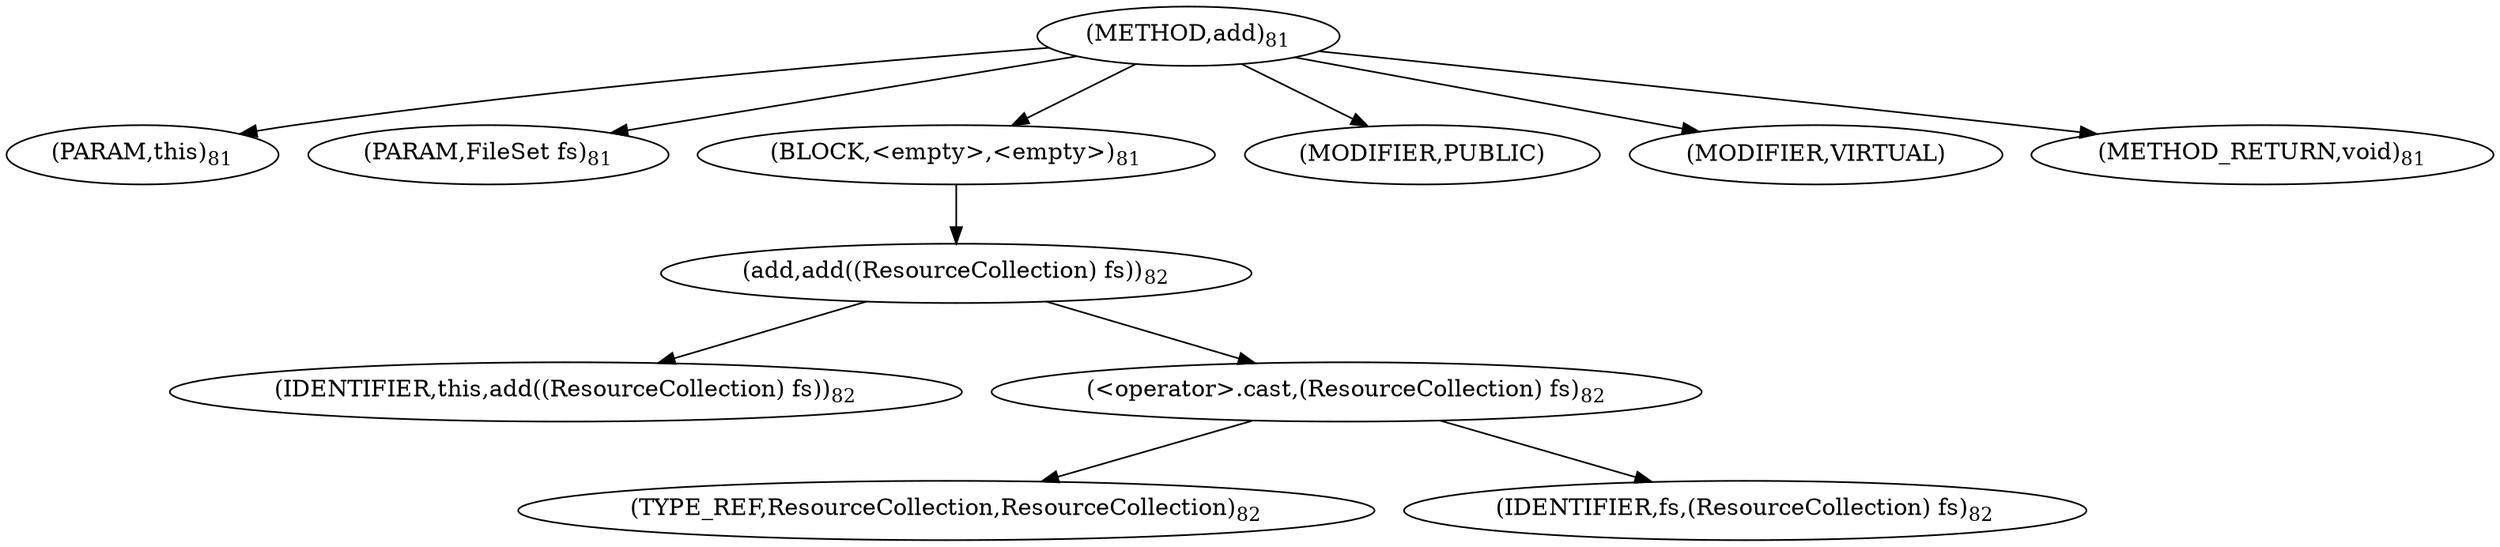 digraph "add" {  
"198" [label = <(METHOD,add)<SUB>81</SUB>> ]
"8" [label = <(PARAM,this)<SUB>81</SUB>> ]
"199" [label = <(PARAM,FileSet fs)<SUB>81</SUB>> ]
"200" [label = <(BLOCK,&lt;empty&gt;,&lt;empty&gt;)<SUB>81</SUB>> ]
"201" [label = <(add,add((ResourceCollection) fs))<SUB>82</SUB>> ]
"7" [label = <(IDENTIFIER,this,add((ResourceCollection) fs))<SUB>82</SUB>> ]
"202" [label = <(&lt;operator&gt;.cast,(ResourceCollection) fs)<SUB>82</SUB>> ]
"203" [label = <(TYPE_REF,ResourceCollection,ResourceCollection)<SUB>82</SUB>> ]
"204" [label = <(IDENTIFIER,fs,(ResourceCollection) fs)<SUB>82</SUB>> ]
"205" [label = <(MODIFIER,PUBLIC)> ]
"206" [label = <(MODIFIER,VIRTUAL)> ]
"207" [label = <(METHOD_RETURN,void)<SUB>81</SUB>> ]
  "198" -> "8" 
  "198" -> "199" 
  "198" -> "200" 
  "198" -> "205" 
  "198" -> "206" 
  "198" -> "207" 
  "200" -> "201" 
  "201" -> "7" 
  "201" -> "202" 
  "202" -> "203" 
  "202" -> "204" 
}
